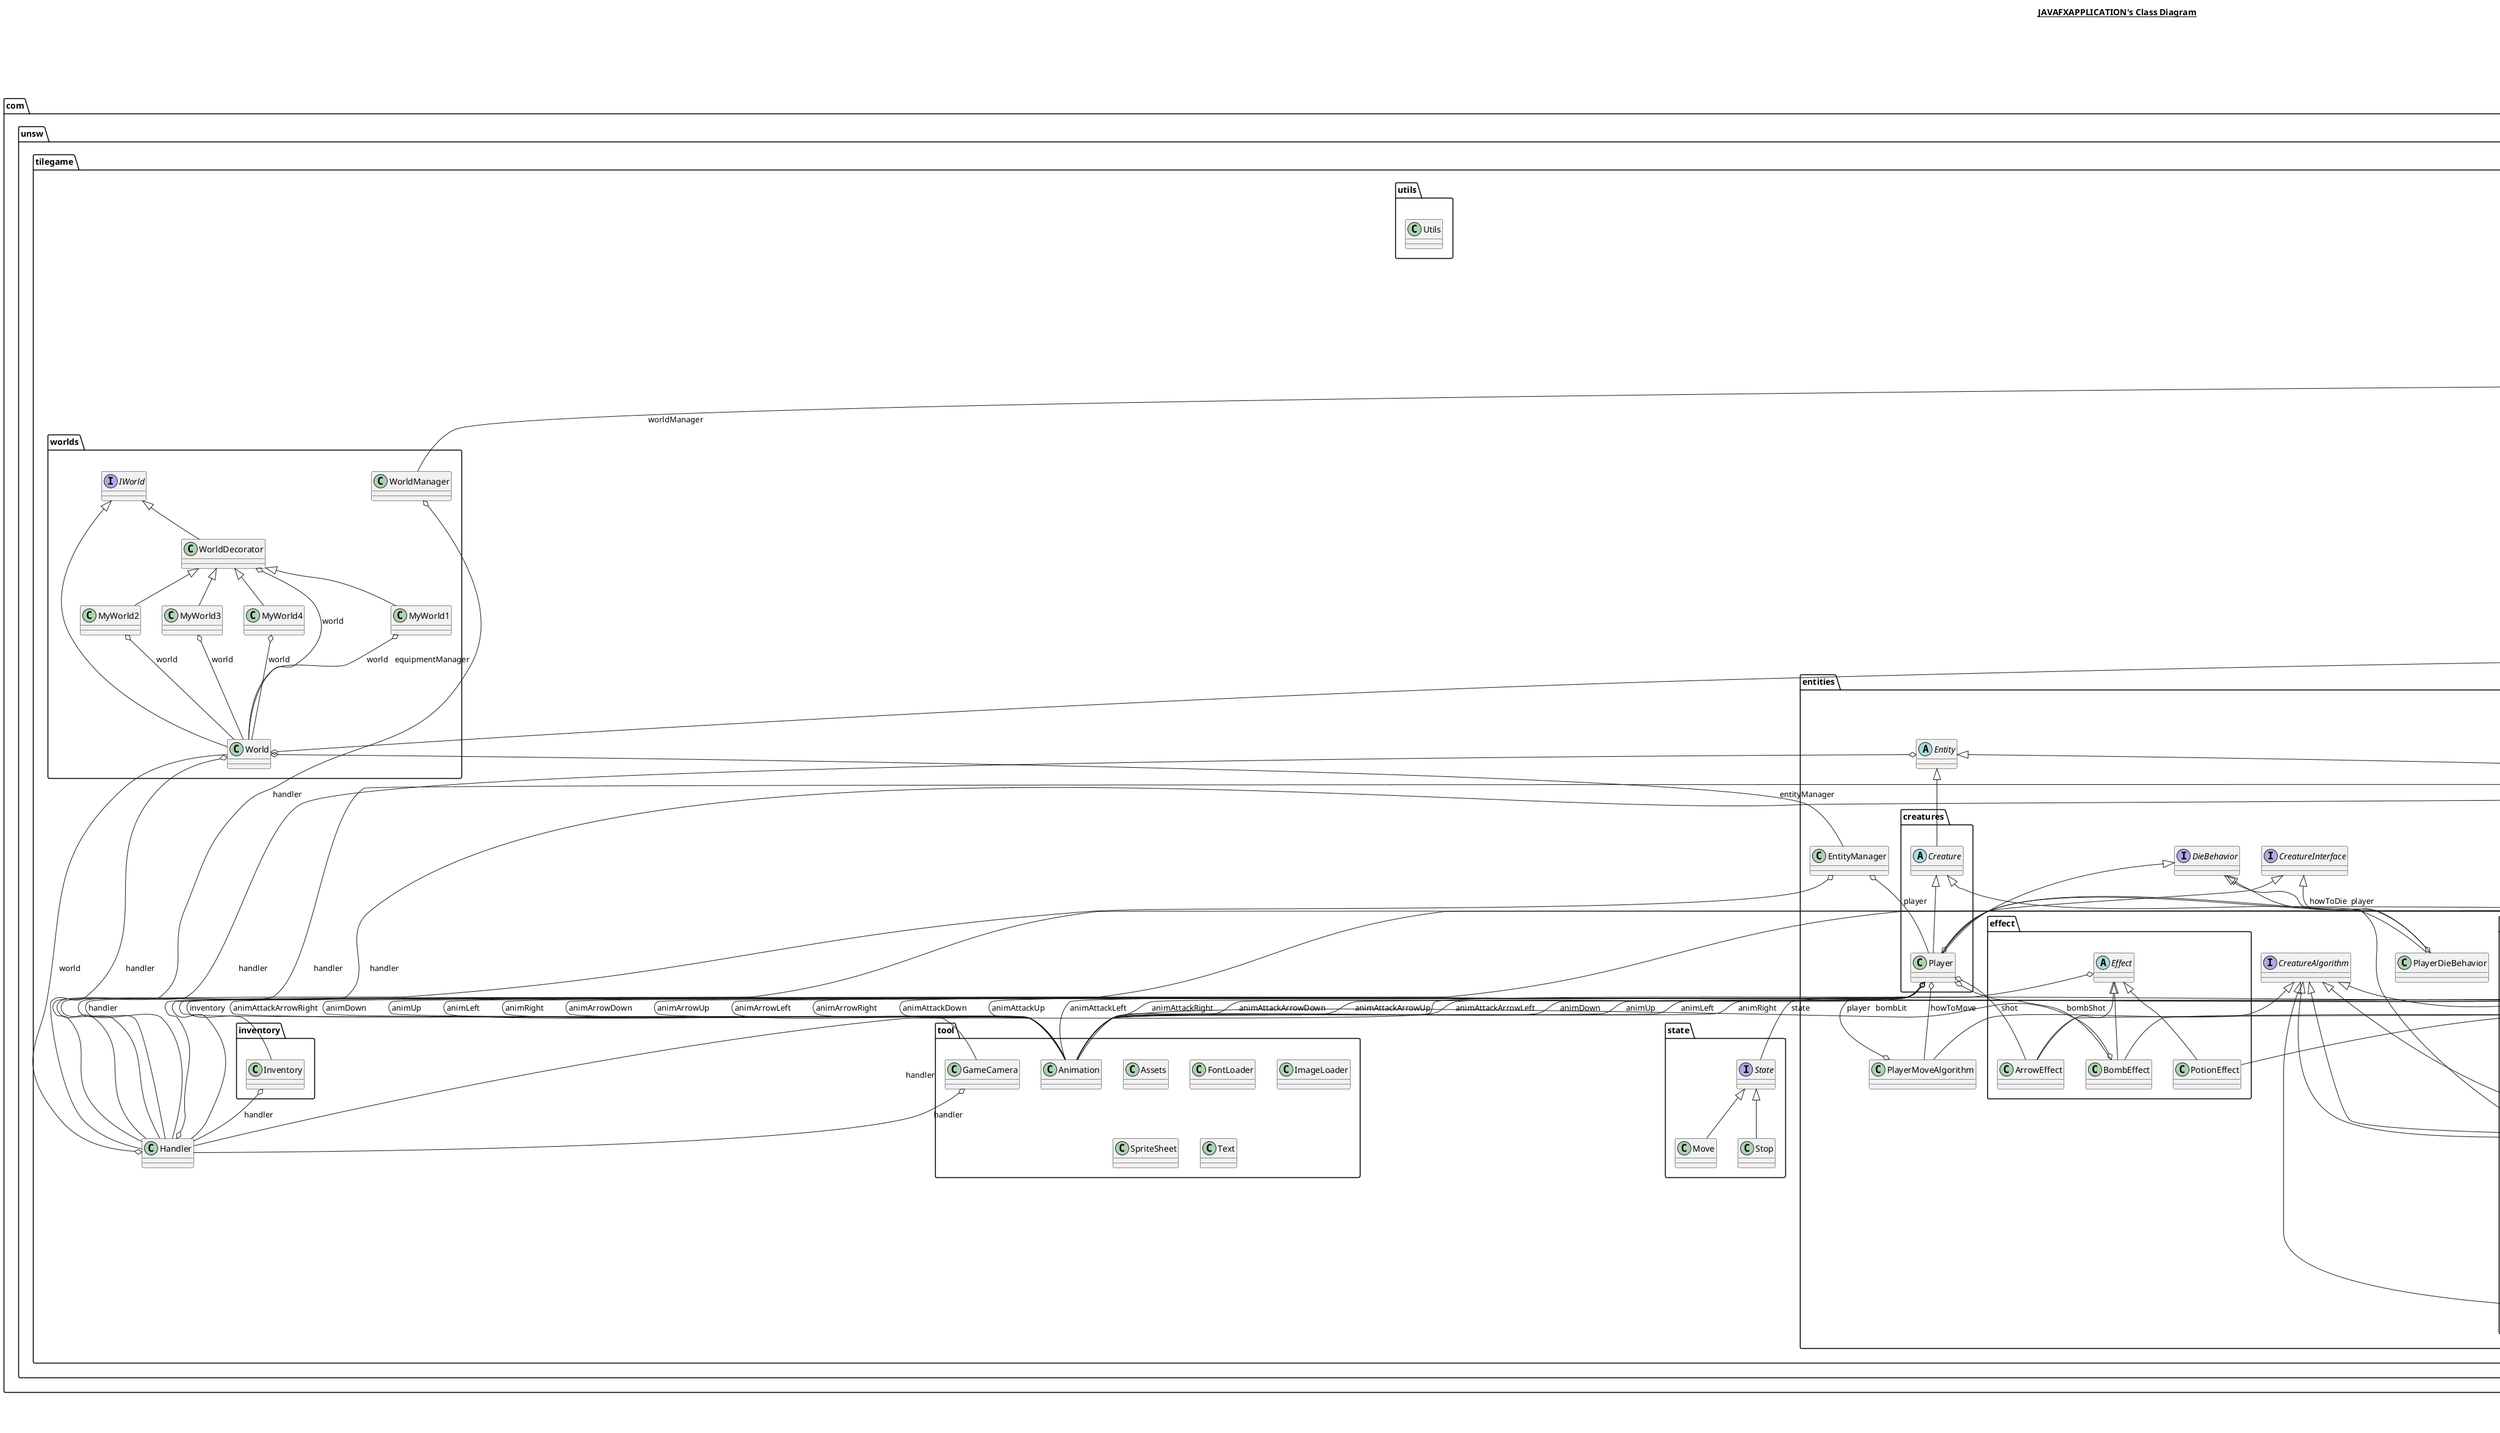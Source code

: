 @startuml

title __JAVAFXAPPLICATION's Class Diagram__\n

  package com.unsw.tilegame {
    package com.unsw.tilegame.tool {
      class Animation {
      }
    }
  }
  

  package com.unsw.tilegame {
    package com.unsw.tilegame.entities {
      package com.unsw.tilegame.entities.equipment {
        class Arrow {
        }
      }
    }
  }
  

  package com.unsw.tilegame {
    package com.unsw.tilegame.entities {
      package com.unsw.tilegame.entities.effect {
        class ArrowEffect {
        }
      }
    }
  }
  

  package com.unsw.tilegame {
    package com.unsw.tilegame.tool {
      class Assets {
      }
    }
  }
  

  package com.unsw.tilegame {
    package com.unsw.tilegame.entities {
      package com.unsw.tilegame.entities.equipment {
        class Bomb {
        }
      }
    }
  }
  

  package com.unsw.tilegame {
    package com.unsw.tilegame.entities {
      package com.unsw.tilegame.entities.effect {
        class BombEffect {
        }
      }
    }
  }
  

  package com.unsw.tilegame {
    package com.unsw.tilegame.entities {
      package com.unsw.tilegame.entities.enemy {
        class Coward {
        }
      }
    }
  }
  

  package com.unsw.tilegame {
    package com.unsw.tilegame.entities {
      package com.unsw.tilegame.entities.enemy {
        class CowardMoveAlgorithm {
        }
      }
    }
  }
  

  package com.unsw.tilegame {
    package com.unsw.tilegame.entities {
      package com.unsw.tilegame.entities.creatures {
        abstract class Creature {
        }
      }
    }
  }
  

  package com.unsw.tilegame {
    package com.unsw.tilegame.entities {
      interface CreatureAlgorithm {
      }
    }
  }
  

  package com.unsw.tilegame {
    package com.unsw.tilegame.entities {
      interface CreatureInterface {
      }
    }
  }
  

  package com.unsw.tilegame {
    package com.unsw.tilegame.entities {
      interface DieBehavior {
      }
    }
  }
  

  package com.unsw.tilegame {
    package com.unsw.tilegame.tiles {
      class DirtTile {
      }
    }
  }
  

  package com.unsw.tilegame {
    package com.unsw.tilegame.entities {
      package com.unsw.tilegame.entities.statics {
        class Door {
        }
      }
    }
  }
  

  package com.unsw.tilegame {
    package com.unsw.tilegame.entities {
      package com.unsw.tilegame.entities.effect {
        abstract class Effect {
        }
      }
    }
  }
  

  package com.unsw.tilegame {
    package com.unsw.tilegame.scene_controller {
      class EndSceneController {
      }
    }
  }
  

  package com.unsw.tilegame {
    package com.unsw.tilegame.view {
      class EndScreen {
      }
    }
  }
  

  package com.unsw.tilegame {
    package com.unsw.tilegame.entities {
      package com.unsw.tilegame.entities.enemy {
        abstract class Enemy {
        }
      }
    }
  }
  

  package com.unsw.tilegame {
    package com.unsw.tilegame.entities {
      package com.unsw.tilegame.entities.enemy {
        class EnemyDieBehavior {
        }
      }
    }
  }
  

  package com.unsw.tilegame {
    package com.unsw.tilegame.entities {
      package com.unsw.tilegame.entities.enemy {
        class EnemyHurtBehaviour {
        }
      }
    }
  }
  

  package com.unsw.tilegame {
    package com.unsw.tilegame.entities {
      abstract class Entity {
      }
    }
  }
  

  package com.unsw.tilegame {
    package com.unsw.tilegame.entities {
      class EntityManager {
      }
    }
  }
  

  package com.unsw.tilegame {
    package com.unsw.tilegame.entities {
      package com.unsw.tilegame.entities.equipment {
        abstract class Equipment {
        }
      }
    }
  }
  

  package com.unsw.tilegame {
    package com.unsw.tilegame.entities {
      package com.unsw.tilegame.entities.equipment {
        class EquipmentManager {
        }
      }
    }
  }
  

  package com.unsw.tilegame {
    package com.unsw.tilegame.entities {
      package com.unsw.tilegame.entities.statics {
        class Exit {
        }
      }
    }
  }
  

  package com.unsw.tilegame {
    package com.unsw.tilegame.tool {
      class FontLoader {
      }
    }
  }
  

  package com.unsw.tilegame {
    class Game {
    }
  }
  

  package com.unsw.tilegame {
    package com.unsw.tilegame.tool {
      class GameCamera {
      }
    }
  }
  

  package com.unsw.tilegame {
    class GameEngine {
    }
  }
  

  package com.unsw.tilegame {
    package com.unsw.tilegame.scene_controller {
      class GameSceneController {
      }
    }
  }
  

  package com.unsw.tilegame {
    package com.unsw.tilegame.view {
      class GameScreen {
      }
    }
  }
  

  package com.unsw.tilegame {
    package com.unsw.tilegame.view {
      class GameWinScreen {
      }
    }
  }
  

  package com.unsw.tilegame {
    package com.unsw.tilegame.entities {
      package com.unsw.tilegame.entities.equipment {
        class Gold {
        }
      }
    }
  }
  

  package com.unsw.tilegame {
    package com.unsw.tilegame.tiles {
      class GrassTile {
      }
    }
  }
  

  package com.unsw.tilegame {
    class Handler {
    }
  }
  

  package com.unsw.tilegame {
    package com.unsw.tilegame.entities {
      package com.unsw.tilegame.entities.enemy {
        class HoundDog {
        }
      }
    }
  }
  

  package com.unsw.tilegame {
    package com.unsw.tilegame.entities {
      package com.unsw.tilegame.entities.enemy {
        class HoundDogMoveAlgorithm {
        }
      }
    }
  }
  

  package com.unsw.tilegame {
    package com.unsw.tilegame.entities {
      package com.unsw.tilegame.entities.potion {
        class Hover {
        }
      }
    }
  }
  

  package com.unsw.tilegame {
    package com.unsw.tilegame.entities {
      package com.unsw.tilegame.entities.enemy {
        class Hunter {
        }
      }
    }
  }
  

  package com.unsw.tilegame {
    package com.unsw.tilegame.entities {
      package com.unsw.tilegame.entities.enemy {
        class HunterMoveAlgorithm {
        }
      }
    }
  }
  

  package com.unsw.tilegame {
    package com.unsw.tilegame.entities {
      package com.unsw.tilegame.entities.enemy {
        interface HurtBehaviour {
        }
      }
    }
  }
  

  package com.unsw.tilegame {
    package com.unsw.tilegame.worlds {
      interface IWorld {
      }
    }
  }
  

  package com.unsw.tilegame {
    package com.unsw.tilegame.tool {
      class ImageLoader {
      }
    }
  }
  

  package com.unsw.tilegame {
    package com.unsw.tilegame.inventory {
      class Inventory {
      }
    }
  }
  

  package com.unsw.tilegame {
    package com.unsw.tilegame.entities {
      package com.unsw.tilegame.entities.potion {
        class Invincible {
        }
      }
    }
  }
  

  package com.unsw.tilegame {
    package com.unsw.tilegame.entities {
      package com.unsw.tilegame.entities.equipment {
        class Key {
        }
      }
    }
  }
  

  package com.unsw.tilegame {
    package com.unsw.tilegame.input {
      class KeyManagerJavaFx {
      }
    }
  }
  

  package com.unsw.tilegame {
    class Main {
    }
  }
  

  package com.unsw.tilegame {
    package com.unsw.tilegame.scene_controller {
      class MainController {
      }
    }
  }
  

  package com.unsw.tilegame {
    package com.unsw.tilegame.view {
      class MenuItem {
      }
    }
  }
  

  package com.unsw.tilegame {
    package com.unsw.tilegame.view {
      class MenuScreen {
      }
    }
  }
  

  package com.unsw.tilegame {
    package com.unsw.tilegame.input {
      class MouseManagerJavaFx {
      }
    }
  }
  

  package com.unsw.tilegame {
    package com.unsw.tilegame.state {
      class Move {
      }
    }
  }
  

  package com.unsw.tilegame {
    package com.unsw.tilegame.worlds {
      class MyWorld1 {
      }
    }
  }
  

  package com.unsw.tilegame {
    package com.unsw.tilegame.worlds {
      class MyWorld2 {
      }
    }
  }
  

  package com.unsw.tilegame {
    package com.unsw.tilegame.worlds {
      class MyWorld3 {
      }
    }
  }
  

  package com.unsw.tilegame {
    package com.unsw.tilegame.worlds {
      class MyWorld4 {
      }
    }
  }
  

  package com.unsw.tilegame {
    package com.unsw.tilegame.tiles {
      class PitTile {
      }
    }
  }
  

  package com.unsw.tilegame {
    package com.unsw.tilegame.entities {
      package com.unsw.tilegame.entities.creatures {
        class Player {
        }
      }
    }
  }
  

  package com.unsw.tilegame {
    package com.unsw.tilegame.entities {
      class PlayerDieBehavior {
      }
    }
  }
  

  package com.unsw.tilegame {
    package com.unsw.tilegame.entities {
      class PlayerMoveAlgorithm {
      }
    }
  }
  

  package com.unsw.tilegame {
    package com.unsw.tilegame.entities {
      package com.unsw.tilegame.entities.enemy {
        class PlayerOnInvincibleMoveAlgorithm {
        }
      }
    }
  }
  

  package com.unsw.tilegame {
    package com.unsw.tilegame.entities {
      package com.unsw.tilegame.entities.potion {
        abstract class Potion {
        }
      }
    }
  }
  

  package com.unsw.tilegame {
    package com.unsw.tilegame.entities {
      package com.unsw.tilegame.entities.effect {
        class PotionEffect {
        }
      }
    }
  }
  

  package com.unsw.tilegame {
    package com.unsw.tilegame.entities {
      package com.unsw.tilegame.entities.statics {
        class Rock {
        }
      }
    }
  }
  

  package com.unsw.tilegame {
    package com.unsw.tilegame.tiles {
      class RockTile {
      }
    }
  }
  

  package com.unsw.tilegame {
    package com.unsw.tilegame.view {
      interface SceneMaker {
      }
    }
  }
  

  package com.unsw.tilegame {
    package com.unsw.tilegame.scene_controller {
      enum SceneName {
      }
    }
  }
  

  package com.unsw.tilegame {
    package com.unsw.tilegame.scene_controller {
      class SettingSceneController {
      }
    }
  }
  

  package com.unsw.tilegame {
    package com.unsw.tilegame.view {
      class SettingScreen {
      }
    }
  }
  

  package com.unsw.tilegame {
    package com.unsw.tilegame.tool {
      class SpriteSheet {
      }
    }
  }
  

  package com.unsw.tilegame {
    package com.unsw.tilegame.state {
      interface State {
      }
    }
  }
  

  package com.unsw.tilegame {
    package com.unsw.tilegame.entities {
      package com.unsw.tilegame.entities.statics {
        abstract class StaticEntity {
        }
      }
    }
  }
  

  package com.unsw.tilegame {
    package com.unsw.tilegame.state {
      class Stop {
      }
    }
  }
  

  package com.unsw.tilegame {
    package com.unsw.tilegame.entities {
      package com.unsw.tilegame.entities.enemy {
        class Strategist {
        }
      }
    }
  }
  

  package com.unsw.tilegame {
    package com.unsw.tilegame.entities {
      package com.unsw.tilegame.entities.enemy {
        class StrategistMoveAlgorithm {
        }
      }
    }
  }
  

  package com.unsw.tilegame {
    package com.unsw.tilegame.tiles {
      class SwitchTile {
      }
    }
  }
  

  package com.unsw.tilegame {
    package com.unsw.tilegame.entities {
      package com.unsw.tilegame.entities.equipment {
        class Sword {
        }
      }
    }
  }
  

  package com.unsw.tilegame {
    package com.unsw.tilegame.tool {
      class Text {
      }
    }
  }
  

  package com.unsw.tilegame {
    package com.unsw.tilegame.tiles {
      class Tile {
      }
    }
  }
  

  package com.unsw.tilegame {
    package com.unsw.tilegame.entities {
      package com.unsw.tilegame.entities.statics {
        class Tree {
        }
      }
    }
  }
  

  package com.unsw.tilegame {
    package com.unsw.tilegame.utils {
      class Utils {
      }
    }
  }
  

  package com.unsw.tilegame {
    package com.unsw.tilegame.tiles {
      class WalllTile {
      }
    }
  }
  

  package com.unsw.tilegame {
    package com.unsw.tilegame.scene_controller {
      class WinSceneController {
      }
    }
  }
  

  package com.unsw.tilegame {
    package com.unsw.tilegame.worlds {
      class World {
      }
    }
  }
  

  package com.unsw.tilegame {
    package com.unsw.tilegame.worlds {
      class WorldDecorator {
      }
    }
  }
  

  package com.unsw.tilegame {
    package com.unsw.tilegame.worlds {
      class WorldManager {
      }
    }
  }
  

  Arrow -up-|> Equipment
  ArrowEffect -up-|> Runnable
  ArrowEffect -up-|> Effect
  Bomb -up-|> Equipment
  BombEffect -up-|> Runnable
  BombEffect -up-|> Effect
  BombEffect o-- Animation : bombLit
  Coward -up-|> Runnable
  Coward -up-|> CreatureInterface
  Coward -up-|> Enemy
  Coward o-- CowardMoveAlgorithm : howToMove
  CowardMoveAlgorithm -up-|> CreatureAlgorithm
  CowardMoveAlgorithm o-- Coward : coward
  Creature -up-|> Entity
  DirtTile -up-|> Tile
  Door -up-|> StaticEntity
  Effect o-- Handler : handler
  EndScreen -up-|> SceneMaker
  EndScreen o-- Game : game
  Enemy -up-|> Runnable
  Enemy -up-|> Creature
  Enemy o-- Animation : animDown
  Enemy o-- Animation : animUp
  Enemy o-- Animation : animLeft
  Enemy o-- Animation : animRight
  Enemy o-- State : state
  Enemy o-- PlayerOnInvincibleMoveAlgorithm : playerInv
  Enemy o-- EnemyDieBehavior : enemyDie
  Enemy o-- EnemyHurtBehaviour : enemyHurt
  EnemyDieBehavior -up-|> DieBehavior
  EnemyDieBehavior o-- Enemy : enemy
  EnemyHurtBehaviour -up-|> HurtBehaviour
  EnemyHurtBehaviour o-- Enemy : enemy
  Entity o-- Handler : handler
  EntityManager o-- Handler : handler
  EntityManager o-- Player : player
  Equipment o-- Handler : handler
  EquipmentManager o-- Handler : handler
  Exit -up-|> StaticEntity
  Game o-- KeyManagerJavaFx : keyManagerJF
  Game o-- MouseManagerJavaFx : mouseManagerJF
  Game o-- Handler : handler
  Game o-- GameCamera : gameCamera
  Game o-- GameEngine : gameEngine
  Game o-- WorldManager : worldManager
  GameCamera o-- Handler : handler
  GameEngine o-- Game : game
  GameScreen -up-|> SceneMaker
  GameScreen o-- Game : game
  GameScreen o-- KeyManagerJavaFx : keyManagerJF
  GameScreen o-- MouseManagerJavaFx : mouseManagerJF
  GameWinScreen -up-|> SceneMaker
  GameWinScreen o-- Game : game
  Gold -up-|> Equipment
  GrassTile -up-|> Tile
  Handler o-- Game : game
  Handler o-- World : world
  HoundDog -up-|> Runnable
  HoundDog -up-|> Enemy
  HoundDog o-- HoundDogMoveAlgorithm : howToMove
  HoundDog o-- EnemyDieBehavior : howToDie
  HoundDogMoveAlgorithm -up-|> CreatureAlgorithm
  HoundDogMoveAlgorithm o-- HoundDog : dog
  HoundDogMoveAlgorithm o-- Hunter : hunter
  Hover -up-|> Potion
  Hunter -up-|> Enemy
  Hunter o-- HunterMoveAlgorithm : howToMove
  HunterMoveAlgorithm -up-|> CreatureAlgorithm
  HunterMoveAlgorithm o-- Hunter : hunter
  Inventory o-- Handler : handler
  Invincible -up-|> Potion
  Key -up-|> Equipment
  KeyManagerJavaFx -up-|> EventHandler
  Main -up-|> Application
  Main o-- KeyManagerJavaFx : keyManagerJF
  Main o-- MouseManagerJavaFx : mouseManagerJF
  MenuItem -up-|> StackPane
  MenuScreen -up-|> SceneMaker
  MenuScreen o-- Game : game
  MouseManagerJavaFx -up-|> EventHandler
  Move -up-|> State
  MyWorld1 -up-|> WorldDecorator
  MyWorld1 o-- World : world
  MyWorld2 -up-|> WorldDecorator
  MyWorld2 o-- World : world
  MyWorld3 -up-|> WorldDecorator
  MyWorld3 o-- World : world
  MyWorld4 -up-|> WorldDecorator
  MyWorld4 o-- World : world
  PitTile -up-|> Tile
  Player -up-|> CreatureInterface
  Player -up-|> DieBehavior
  Player -up-|> Creature
  Player o-- Animation : animDown
  Player o-- Animation : animUp
  Player o-- Animation : animLeft
  Player o-- Animation : animRight
  Player o-- Animation : animArrowDown
  Player o-- Animation : animArrowUp
  Player o-- Animation : animArrowLeft
  Player o-- Animation : animArrowRight
  Player o-- Animation : animAttackDown
  Player o-- Animation : animAttackUp
  Player o-- Animation : animAttackLeft
  Player o-- Animation : animAttackRight
  Player o-- Animation : animAttackArrowDown
  Player o-- Animation : animAttackArrowUp
  Player o-- Animation : animAttackArrowLeft
  Player o-- Animation : animAttackArrowRight
  Player o-- Inventory : inventory
  Player o-- ArrowEffect : shot
  Player o-- BombEffect : bombShot
  Player o-- PlayerMoveAlgorithm : howToMove
  Player o-- PlayerDieBehavior : howToDie
  PlayerDieBehavior -up-|> DieBehavior
  PlayerDieBehavior o-- Player : player
  PlayerMoveAlgorithm -up-|> CreatureAlgorithm
  PlayerMoveAlgorithm o-- Player : player
  PlayerOnInvincibleMoveAlgorithm -up-|> CreatureAlgorithm
  PlayerOnInvincibleMoveAlgorithm o-- Enemy : coward
  Potion -up-|> Equipment
  PotionEffect -up-|> Runnable
  PotionEffect -up-|> Effect
  Rock -up-|> StaticEntity
  RockTile -up-|> Tile
  SettingScreen -up-|> SceneMaker
  SettingScreen o-- Game : game
  StaticEntity -up-|> Entity
  Stop -up-|> State
  Strategist -up-|> Runnable
  Strategist -up-|> Enemy
  Strategist o-- StrategistMoveAlgorithm : howToMove
  StrategistMoveAlgorithm -up-|> CreatureAlgorithm
  StrategistMoveAlgorithm o-- Strategist : strategist
  SwitchTile -up-|> Tile
  Sword -up-|> Equipment
  Tree -up-|> StaticEntity
  WalllTile -up-|> Tile
  World -up-|> IWorld
  World o-- Handler : handler
  World o-- EntityManager : entityManager
  World o-- EquipmentManager : equipmentManager
  WorldDecorator -up-|> IWorld
  WorldDecorator o-- World : world
  WorldManager o-- Handler : handler


right footer


PlantUML diagram generated by SketchIt! (https://bitbucket.org/pmesmeur/sketch.it)
For more information about this tool, please contact philippe.mesmeur@gmail.com
endfooter

@enduml
